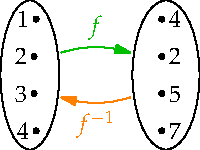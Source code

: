 settings.tex="pdflatex";

texpreamble("\usepackage{amsmath}
\usepackage{amsthm,amssymb}
\usepackage{mathpazo}
\usepackage[svgnames]{xcolor}
");
import graph;


size(100,75,IgnoreAspect);

void oval(real x, real y, real scx, real scy){
	draw(shift((x,y))*xscale(scx)*yscale(scy)*unitcircle);
}

void arr(pair P, pair Q){
	draw(0.05*Q+0.95*P--0.9*Q+0.1*P,Arrow);
}

dot("$1$",(0.05,1.5),W);
dot("$2$",(0,0.5),W);
dot("$3$",(0,-0.5),W);
dot("$4$",(0.05,-1.5),W);
oval(-0.1,0,0.7,2);

dot("$4$",(3.05,1.5),E);
dot("$2$",(3.05,0.5),E);
dot("$5$",(3.05,-0.5),E);
dot("$7$",(3.05,-1.5),E);
oval(3.15,0,0.8,2);

//arr((0,1.5),(3,1.5));
//arr((0,0.5),(3,0.5));
//arr((0,-0.5),(3,-0.5));
//arr((0,-1.5),(3,-1.5));

draw(Label("$f$",align=N),(0.65,0.6)..(1.475,0.75)..(2.3,0.6),heavygreen,Arrow);
draw(Label("$f^{-1}$",align=S),(2.3,-0.6)..(1.475,-0.75)..(0.65,-0.6),orange,Arrow);

